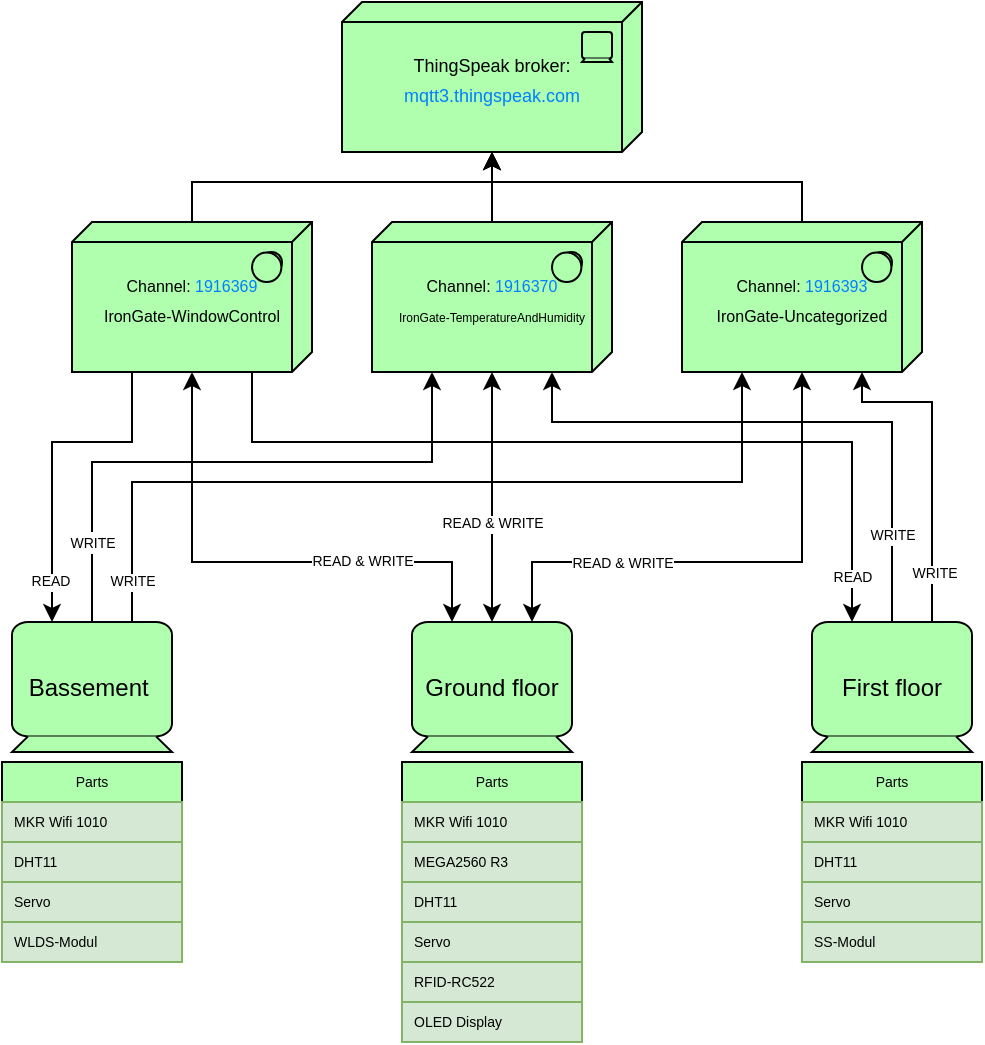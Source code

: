 <mxfile version="20.2.3" type="device"><diagram id="7aZ68ES1HsGmX9WmxV7w" name="Page-1"><mxGraphModel dx="710" dy="432" grid="1" gridSize="10" guides="1" tooltips="1" connect="1" arrows="1" fold="1" page="1" pageScale="1" pageWidth="850" pageHeight="1100" math="0" shadow="0"><root><mxCell id="0"/><mxCell id="1" parent="0"/><mxCell id="b0zdD6bC3od3PfZ5eIQX-22" style="edgeStyle=orthogonalEdgeStyle;rounded=0;orthogonalLoop=1;jettySize=auto;html=1;exitX=0.25;exitY=0;exitDx=0;exitDy=0;exitPerimeter=0;entryX=0.25;entryY=1;entryDx=0;entryDy=0;entryPerimeter=0;fontSize=9;fontColor=#007FFF;startArrow=classic;startFill=1;endArrow=none;endFill=0;" edge="1" parent="1" source="b0zdD6bC3od3PfZ5eIQX-1" target="b0zdD6bC3od3PfZ5eIQX-10"><mxGeometry relative="1" as="geometry"><Array as="points"><mxPoint x="110" y="300"/><mxPoint x="150" y="300"/></Array></mxGeometry></mxCell><mxCell id="b0zdD6bC3od3PfZ5eIQX-25" value="READ" style="edgeLabel;html=1;align=center;verticalAlign=middle;resizable=0;points=[];fontSize=7;fontColor=#000000;" vertex="1" connectable="0" parent="b0zdD6bC3od3PfZ5eIQX-22"><mxGeometry x="-0.754" y="1" relative="1" as="geometry"><mxPoint as="offset"/></mxGeometry></mxCell><mxCell id="b0zdD6bC3od3PfZ5eIQX-23" style="edgeStyle=orthogonalEdgeStyle;rounded=0;orthogonalLoop=1;jettySize=auto;html=1;entryX=0.25;entryY=1;entryDx=0;entryDy=0;entryPerimeter=0;fontSize=9;fontColor=#007FFF;startArrow=none;startFill=0;endArrow=classic;endFill=1;" edge="1" parent="1" source="b0zdD6bC3od3PfZ5eIQX-1" target="b0zdD6bC3od3PfZ5eIQX-8"><mxGeometry relative="1" as="geometry"><Array as="points"><mxPoint x="130" y="310"/><mxPoint x="300" y="310"/></Array></mxGeometry></mxCell><mxCell id="b0zdD6bC3od3PfZ5eIQX-26" value="&lt;span style=&quot;font-size: 7px;&quot;&gt;WRITE&lt;/span&gt;" style="edgeLabel;html=1;align=center;verticalAlign=middle;resizable=0;points=[];fontSize=9;fontColor=#000000;" vertex="1" connectable="0" parent="b0zdD6bC3od3PfZ5eIQX-23"><mxGeometry x="-0.866" y="1" relative="1" as="geometry"><mxPoint x="1" y="-20" as="offset"/></mxGeometry></mxCell><mxCell id="b0zdD6bC3od3PfZ5eIQX-24" style="edgeStyle=orthogonalEdgeStyle;rounded=0;orthogonalLoop=1;jettySize=auto;html=1;exitX=0.75;exitY=0;exitDx=0;exitDy=0;exitPerimeter=0;entryX=0.25;entryY=1;entryDx=0;entryDy=0;entryPerimeter=0;fontSize=9;fontColor=#007FFF;startArrow=none;startFill=0;endArrow=classic;endFill=1;" edge="1" parent="1" source="b0zdD6bC3od3PfZ5eIQX-1" target="b0zdD6bC3od3PfZ5eIQX-9"><mxGeometry relative="1" as="geometry"><Array as="points"><mxPoint x="150" y="320"/><mxPoint x="455" y="320"/></Array></mxGeometry></mxCell><mxCell id="b0zdD6bC3od3PfZ5eIQX-27" value="WRITE" style="edgeLabel;html=1;align=center;verticalAlign=middle;resizable=0;points=[];fontSize=7;fontColor=#000000;" vertex="1" connectable="0" parent="b0zdD6bC3od3PfZ5eIQX-24"><mxGeometry x="-0.911" relative="1" as="geometry"><mxPoint y="-1" as="offset"/></mxGeometry></mxCell><mxCell id="b0zdD6bC3od3PfZ5eIQX-1" value="Bassement&amp;nbsp;" style="html=1;outlineConnect=0;whiteSpace=wrap;fillColor=#AFFFAF;shape=mxgraph.archimate3.device;" vertex="1" parent="1"><mxGeometry x="90" y="390" width="80" height="65" as="geometry"/></mxCell><mxCell id="b0zdD6bC3od3PfZ5eIQX-19" style="edgeStyle=orthogonalEdgeStyle;rounded=0;orthogonalLoop=1;jettySize=auto;html=1;exitX=0.75;exitY=0;exitDx=0;exitDy=0;exitPerimeter=0;entryX=0.5;entryY=1;entryDx=0;entryDy=0;entryPerimeter=0;fontSize=9;fontColor=#007FFF;startArrow=classic;startFill=1;endArrow=classic;endFill=1;" edge="1" parent="1" source="b0zdD6bC3od3PfZ5eIQX-2" target="b0zdD6bC3od3PfZ5eIQX-9"><mxGeometry relative="1" as="geometry"><Array as="points"><mxPoint x="350" y="360"/><mxPoint x="485" y="360"/></Array></mxGeometry></mxCell><mxCell id="b0zdD6bC3od3PfZ5eIQX-29" value="READ &amp;amp; WRITE" style="edgeLabel;html=1;align=center;verticalAlign=middle;resizable=0;points=[];fontSize=7;fontColor=#000000;" vertex="1" connectable="0" parent="b0zdD6bC3od3PfZ5eIQX-19"><mxGeometry x="-0.447" y="-1" relative="1" as="geometry"><mxPoint x="3" as="offset"/></mxGeometry></mxCell><mxCell id="b0zdD6bC3od3PfZ5eIQX-20" style="edgeStyle=orthogonalEdgeStyle;rounded=0;orthogonalLoop=1;jettySize=auto;html=1;entryX=0.5;entryY=1;entryDx=0;entryDy=0;entryPerimeter=0;fontSize=9;fontColor=#007FFF;startArrow=classic;startFill=1;endArrow=classic;endFill=1;" edge="1" parent="1" source="b0zdD6bC3od3PfZ5eIQX-2" target="b0zdD6bC3od3PfZ5eIQX-8"><mxGeometry relative="1" as="geometry"/></mxCell><mxCell id="b0zdD6bC3od3PfZ5eIQX-30" value="READ &amp;amp; WRITE" style="edgeLabel;html=1;align=center;verticalAlign=middle;resizable=0;points=[];fontSize=7;fontColor=#000000;" vertex="1" connectable="0" parent="b0zdD6bC3od3PfZ5eIQX-20"><mxGeometry x="-0.401" y="2" relative="1" as="geometry"><mxPoint x="2" y="-12" as="offset"/></mxGeometry></mxCell><mxCell id="b0zdD6bC3od3PfZ5eIQX-21" style="edgeStyle=orthogonalEdgeStyle;rounded=0;orthogonalLoop=1;jettySize=auto;html=1;exitX=0.25;exitY=0;exitDx=0;exitDy=0;exitPerimeter=0;fontSize=9;fontColor=#007FFF;startArrow=classic;startFill=1;endArrow=classic;endFill=1;" edge="1" parent="1" source="b0zdD6bC3od3PfZ5eIQX-2" target="b0zdD6bC3od3PfZ5eIQX-10"><mxGeometry relative="1" as="geometry"><Array as="points"><mxPoint x="310" y="360"/><mxPoint x="180" y="360"/></Array></mxGeometry></mxCell><mxCell id="b0zdD6bC3od3PfZ5eIQX-28" value="READ &amp;amp; WRITE" style="edgeLabel;html=1;align=center;verticalAlign=middle;resizable=0;points=[];fontSize=7;fontColor=#000000;" vertex="1" connectable="0" parent="b0zdD6bC3od3PfZ5eIQX-21"><mxGeometry x="-0.385" relative="1" as="geometry"><mxPoint x="3" as="offset"/></mxGeometry></mxCell><mxCell id="b0zdD6bC3od3PfZ5eIQX-2" value="Ground floor" style="html=1;outlineConnect=0;whiteSpace=wrap;fillColor=#AFFFAF;shape=mxgraph.archimate3.device;" vertex="1" parent="1"><mxGeometry x="290" y="390" width="80" height="65" as="geometry"/></mxCell><mxCell id="b0zdD6bC3od3PfZ5eIQX-14" style="edgeStyle=orthogonalEdgeStyle;rounded=0;orthogonalLoop=1;jettySize=auto;html=1;entryX=0.75;entryY=1;entryDx=0;entryDy=0;entryPerimeter=0;fontSize=9;fontColor=#007FFF;startArrow=classic;startFill=1;endArrow=none;endFill=0;" edge="1" parent="1" source="b0zdD6bC3od3PfZ5eIQX-3" target="b0zdD6bC3od3PfZ5eIQX-10"><mxGeometry relative="1" as="geometry"><Array as="points"><mxPoint x="510" y="300"/><mxPoint x="210" y="300"/></Array></mxGeometry></mxCell><mxCell id="b0zdD6bC3od3PfZ5eIQX-31" value="READ" style="edgeLabel;html=1;align=center;verticalAlign=middle;resizable=0;points=[];fontSize=7;fontColor=#000000;" vertex="1" connectable="0" parent="b0zdD6bC3od3PfZ5eIQX-14"><mxGeometry x="-0.894" relative="1" as="geometry"><mxPoint as="offset"/></mxGeometry></mxCell><mxCell id="b0zdD6bC3od3PfZ5eIQX-17" style="edgeStyle=orthogonalEdgeStyle;rounded=0;orthogonalLoop=1;jettySize=auto;html=1;entryX=0.75;entryY=1;entryDx=0;entryDy=0;entryPerimeter=0;fontSize=9;fontColor=#007FFF;startArrow=none;startFill=0;endArrow=classic;endFill=1;" edge="1" parent="1" source="b0zdD6bC3od3PfZ5eIQX-3" target="b0zdD6bC3od3PfZ5eIQX-8"><mxGeometry relative="1" as="geometry"><Array as="points"><mxPoint x="530" y="290"/><mxPoint x="360" y="290"/></Array></mxGeometry></mxCell><mxCell id="b0zdD6bC3od3PfZ5eIQX-32" value="WRITE" style="edgeLabel;html=1;align=center;verticalAlign=middle;resizable=0;points=[];fontSize=7;fontColor=#000000;" vertex="1" connectable="0" parent="b0zdD6bC3od3PfZ5eIQX-17"><mxGeometry x="-0.707" relative="1" as="geometry"><mxPoint as="offset"/></mxGeometry></mxCell><mxCell id="b0zdD6bC3od3PfZ5eIQX-18" style="edgeStyle=orthogonalEdgeStyle;rounded=0;orthogonalLoop=1;jettySize=auto;html=1;exitX=0.75;exitY=0;exitDx=0;exitDy=0;exitPerimeter=0;entryX=0.75;entryY=1;entryDx=0;entryDy=0;entryPerimeter=0;fontSize=9;fontColor=#007FFF;startArrow=none;startFill=0;endArrow=classic;endFill=1;" edge="1" parent="1" source="b0zdD6bC3od3PfZ5eIQX-3" target="b0zdD6bC3od3PfZ5eIQX-9"><mxGeometry relative="1" as="geometry"><Array as="points"><mxPoint x="550" y="280"/><mxPoint x="515" y="280"/></Array></mxGeometry></mxCell><mxCell id="b0zdD6bC3od3PfZ5eIQX-33" value="WRITE" style="edgeLabel;html=1;align=center;verticalAlign=middle;resizable=0;points=[];fontSize=7;fontColor=#000000;" vertex="1" connectable="0" parent="b0zdD6bC3od3PfZ5eIQX-18"><mxGeometry x="-0.696" y="-1" relative="1" as="geometry"><mxPoint as="offset"/></mxGeometry></mxCell><mxCell id="b0zdD6bC3od3PfZ5eIQX-3" value="First floor" style="html=1;outlineConnect=0;whiteSpace=wrap;fillColor=#AFFFAF;shape=mxgraph.archimate3.device;" vertex="1" parent="1"><mxGeometry x="490" y="390" width="80" height="65" as="geometry"/></mxCell><mxCell id="b0zdD6bC3od3PfZ5eIQX-4" value="&lt;font style=&quot;font-size: 9px;&quot;&gt;ThingSpeak broker:&lt;br&gt;&lt;font style=&quot;font-size: 9px;&quot; color=&quot;#007fff&quot;&gt;mqtt3.thingspeak.com&lt;/font&gt;&lt;/font&gt;" style="html=1;outlineConnect=0;whiteSpace=wrap;fillColor=#AFFFAF;shape=mxgraph.archimate3.tech;techType=device;" vertex="1" parent="1"><mxGeometry x="255" y="80" width="150" height="75" as="geometry"/></mxCell><mxCell id="b0zdD6bC3od3PfZ5eIQX-11" style="edgeStyle=orthogonalEdgeStyle;rounded=0;orthogonalLoop=1;jettySize=auto;html=1;entryX=0.5;entryY=1;entryDx=0;entryDy=0;entryPerimeter=0;startArrow=none;startFill=0;" edge="1" parent="1" source="b0zdD6bC3od3PfZ5eIQX-8" target="b0zdD6bC3od3PfZ5eIQX-4"><mxGeometry relative="1" as="geometry"/></mxCell><mxCell id="b0zdD6bC3od3PfZ5eIQX-8" value="&lt;font style=&quot;&quot;&gt;&lt;span style=&quot;font-size: 8px;&quot;&gt;Channel: &lt;/span&gt;&lt;font style=&quot;font-size: 8px;&quot; color=&quot;#007fff&quot;&gt;1916370&lt;/font&gt;&lt;br&gt;&lt;font style=&quot;font-size: 6px;&quot;&gt;IronGate-TemperatureAndHumidity&lt;/font&gt;&lt;br&gt;&lt;/font&gt;" style="html=1;outlineConnect=0;whiteSpace=wrap;fillColor=#AFFFAF;shape=mxgraph.archimate3.tech;techType=sysSw;" vertex="1" parent="1"><mxGeometry x="270" y="190" width="120" height="75" as="geometry"/></mxCell><mxCell id="b0zdD6bC3od3PfZ5eIQX-12" style="edgeStyle=orthogonalEdgeStyle;rounded=0;orthogonalLoop=1;jettySize=auto;html=1;entryX=0.5;entryY=1;entryDx=0;entryDy=0;entryPerimeter=0;startArrow=none;startFill=0;" edge="1" parent="1" source="b0zdD6bC3od3PfZ5eIQX-9" target="b0zdD6bC3od3PfZ5eIQX-4"><mxGeometry relative="1" as="geometry"><Array as="points"><mxPoint x="485" y="170"/><mxPoint x="330" y="170"/></Array></mxGeometry></mxCell><mxCell id="b0zdD6bC3od3PfZ5eIQX-9" value="&lt;font style=&quot;font-size: 8px;&quot;&gt;Channel:&amp;nbsp;&lt;font color=&quot;#007fff&quot;&gt;1916393&lt;/font&gt;&lt;br&gt;IronGate-Uncategorized&lt;/font&gt;" style="html=1;outlineConnect=0;whiteSpace=wrap;fillColor=#AFFFAF;shape=mxgraph.archimate3.tech;techType=sysSw;" vertex="1" parent="1"><mxGeometry x="425" y="190" width="120" height="75" as="geometry"/></mxCell><mxCell id="b0zdD6bC3od3PfZ5eIQX-13" style="edgeStyle=orthogonalEdgeStyle;rounded=0;orthogonalLoop=1;jettySize=auto;html=1;startArrow=none;startFill=0;entryX=0.5;entryY=1;entryDx=0;entryDy=0;entryPerimeter=0;" edge="1" parent="1" source="b0zdD6bC3od3PfZ5eIQX-10" target="b0zdD6bC3od3PfZ5eIQX-4"><mxGeometry relative="1" as="geometry"><mxPoint x="360" y="170" as="targetPoint"/><Array as="points"><mxPoint x="180" y="170"/><mxPoint x="330" y="170"/></Array></mxGeometry></mxCell><mxCell id="b0zdD6bC3od3PfZ5eIQX-10" value="&lt;font style=&quot;font-size: 8px;&quot;&gt;Channel: &lt;font color=&quot;#007fff&quot;&gt;1916369&lt;/font&gt;&lt;br&gt;IronGate-WindowControl&lt;/font&gt;" style="html=1;outlineConnect=0;whiteSpace=wrap;fillColor=#AFFFAF;shape=mxgraph.archimate3.tech;techType=sysSw;" vertex="1" parent="1"><mxGeometry x="120" y="190" width="120" height="75" as="geometry"/></mxCell><mxCell id="b0zdD6bC3od3PfZ5eIQX-38" value="Parts" style="swimlane;fontStyle=0;childLayout=stackLayout;horizontal=1;startSize=20;horizontalStack=0;resizeParent=1;resizeParentMax=0;resizeLast=0;collapsible=1;marginBottom=0;fontSize=7;fontColor=#000000;fillColor=#AFFFAF;" vertex="1" parent="1"><mxGeometry x="85" y="460" width="90" height="100" as="geometry"/></mxCell><mxCell id="b0zdD6bC3od3PfZ5eIQX-39" value="MKR Wifi 1010" style="text;strokeColor=#82b366;fillColor=#d5e8d4;align=left;verticalAlign=middle;spacingLeft=4;spacingRight=4;overflow=hidden;points=[[0,0.5],[1,0.5]];portConstraint=eastwest;rotatable=0;fontSize=7;" vertex="1" parent="b0zdD6bC3od3PfZ5eIQX-38"><mxGeometry y="20" width="90" height="20" as="geometry"/></mxCell><mxCell id="b0zdD6bC3od3PfZ5eIQX-40" value="DHT11" style="text;strokeColor=#82b366;fillColor=#d5e8d4;align=left;verticalAlign=middle;spacingLeft=4;spacingRight=4;overflow=hidden;points=[[0,0.5],[1,0.5]];portConstraint=eastwest;rotatable=0;fontSize=7;" vertex="1" parent="b0zdD6bC3od3PfZ5eIQX-38"><mxGeometry y="40" width="90" height="20" as="geometry"/></mxCell><mxCell id="b0zdD6bC3od3PfZ5eIQX-41" value="Servo" style="text;strokeColor=#82b366;fillColor=#d5e8d4;align=left;verticalAlign=middle;spacingLeft=4;spacingRight=4;overflow=hidden;points=[[0,0.5],[1,0.5]];portConstraint=eastwest;rotatable=0;fontSize=7;" vertex="1" parent="b0zdD6bC3od3PfZ5eIQX-38"><mxGeometry y="60" width="90" height="20" as="geometry"/></mxCell><mxCell id="b0zdD6bC3od3PfZ5eIQX-59" value="WLDS-Modul" style="text;strokeColor=#82b366;fillColor=#d5e8d4;align=left;verticalAlign=middle;spacingLeft=4;spacingRight=4;overflow=hidden;points=[[0,0.5],[1,0.5]];portConstraint=eastwest;rotatable=0;fontSize=7;" vertex="1" parent="b0zdD6bC3od3PfZ5eIQX-38"><mxGeometry y="80" width="90" height="20" as="geometry"/></mxCell><mxCell id="b0zdD6bC3od3PfZ5eIQX-50" value="Parts" style="swimlane;fontStyle=0;childLayout=stackLayout;horizontal=1;startSize=20;horizontalStack=0;resizeParent=1;resizeParentMax=0;resizeLast=0;collapsible=1;marginBottom=0;fontSize=7;fontColor=#000000;fillColor=#AFFFAF;gradientColor=none;" vertex="1" parent="1"><mxGeometry x="285" y="460" width="90" height="140" as="geometry"/></mxCell><mxCell id="b0zdD6bC3od3PfZ5eIQX-51" value="MKR Wifi 1010" style="text;strokeColor=#82b366;fillColor=#d5e8d4;align=left;verticalAlign=middle;spacingLeft=4;spacingRight=4;overflow=hidden;points=[[0,0.5],[1,0.5]];portConstraint=eastwest;rotatable=0;fontSize=7;" vertex="1" parent="b0zdD6bC3od3PfZ5eIQX-50"><mxGeometry y="20" width="90" height="20" as="geometry"/></mxCell><mxCell id="b0zdD6bC3od3PfZ5eIQX-52" value="MEGA2560 R3" style="text;strokeColor=#82b366;fillColor=#d5e8d4;align=left;verticalAlign=middle;spacingLeft=4;spacingRight=4;overflow=hidden;points=[[0,0.5],[1,0.5]];portConstraint=eastwest;rotatable=0;fontSize=7;" vertex="1" parent="b0zdD6bC3od3PfZ5eIQX-50"><mxGeometry y="40" width="90" height="20" as="geometry"/></mxCell><mxCell id="b0zdD6bC3od3PfZ5eIQX-53" value="DHT11" style="text;strokeColor=#82b366;fillColor=#d5e8d4;align=left;verticalAlign=middle;spacingLeft=4;spacingRight=4;overflow=hidden;points=[[0,0.5],[1,0.5]];portConstraint=eastwest;rotatable=0;fontSize=7;" vertex="1" parent="b0zdD6bC3od3PfZ5eIQX-50"><mxGeometry y="60" width="90" height="20" as="geometry"/></mxCell><mxCell id="b0zdD6bC3od3PfZ5eIQX-58" value="Servo" style="text;strokeColor=#82b366;fillColor=#d5e8d4;align=left;verticalAlign=middle;spacingLeft=4;spacingRight=4;overflow=hidden;points=[[0,0.5],[1,0.5]];portConstraint=eastwest;rotatable=0;fontSize=7;" vertex="1" parent="b0zdD6bC3od3PfZ5eIQX-50"><mxGeometry y="80" width="90" height="20" as="geometry"/></mxCell><mxCell id="b0zdD6bC3od3PfZ5eIQX-60" value="RFID-RC522" style="text;strokeColor=#82b366;fillColor=#d5e8d4;align=left;verticalAlign=middle;spacingLeft=4;spacingRight=4;overflow=hidden;points=[[0,0.5],[1,0.5]];portConstraint=eastwest;rotatable=0;fontSize=7;" vertex="1" parent="b0zdD6bC3od3PfZ5eIQX-50"><mxGeometry y="100" width="90" height="20" as="geometry"/></mxCell><mxCell id="b0zdD6bC3od3PfZ5eIQX-62" value="OLED Display" style="text;strokeColor=#82b366;fillColor=#d5e8d4;align=left;verticalAlign=middle;spacingLeft=4;spacingRight=4;overflow=hidden;points=[[0,0.5],[1,0.5]];portConstraint=eastwest;rotatable=0;fontSize=7;" vertex="1" parent="b0zdD6bC3od3PfZ5eIQX-50"><mxGeometry y="120" width="90" height="20" as="geometry"/></mxCell><mxCell id="b0zdD6bC3od3PfZ5eIQX-54" value="Parts" style="swimlane;fontStyle=0;childLayout=stackLayout;horizontal=1;startSize=20;horizontalStack=0;resizeParent=1;resizeParentMax=0;resizeLast=0;collapsible=1;marginBottom=0;fontSize=7;fontColor=#000000;fillColor=#AFFFAF;" vertex="1" parent="1"><mxGeometry x="485" y="460" width="90" height="100" as="geometry"/></mxCell><mxCell id="b0zdD6bC3od3PfZ5eIQX-55" value="MKR Wifi 1010" style="text;strokeColor=#82b366;fillColor=#d5e8d4;align=left;verticalAlign=middle;spacingLeft=4;spacingRight=4;overflow=hidden;points=[[0,0.5],[1,0.5]];portConstraint=eastwest;rotatable=0;fontSize=7;" vertex="1" parent="b0zdD6bC3od3PfZ5eIQX-54"><mxGeometry y="20" width="90" height="20" as="geometry"/></mxCell><mxCell id="b0zdD6bC3od3PfZ5eIQX-56" value="DHT11" style="text;strokeColor=#82b366;fillColor=#d5e8d4;align=left;verticalAlign=middle;spacingLeft=4;spacingRight=4;overflow=hidden;points=[[0,0.5],[1,0.5]];portConstraint=eastwest;rotatable=0;fontSize=7;" vertex="1" parent="b0zdD6bC3od3PfZ5eIQX-54"><mxGeometry y="40" width="90" height="20" as="geometry"/></mxCell><mxCell id="b0zdD6bC3od3PfZ5eIQX-57" value="Servo" style="text;strokeColor=#82b366;fillColor=#d5e8d4;align=left;verticalAlign=middle;spacingLeft=4;spacingRight=4;overflow=hidden;points=[[0,0.5],[1,0.5]];portConstraint=eastwest;rotatable=0;fontSize=7;" vertex="1" parent="b0zdD6bC3od3PfZ5eIQX-54"><mxGeometry y="60" width="90" height="20" as="geometry"/></mxCell><mxCell id="b0zdD6bC3od3PfZ5eIQX-61" value="SS-Modul" style="text;strokeColor=#82b366;fillColor=#d5e8d4;align=left;verticalAlign=middle;spacingLeft=4;spacingRight=4;overflow=hidden;points=[[0,0.5],[1,0.5]];portConstraint=eastwest;rotatable=0;fontSize=7;" vertex="1" parent="b0zdD6bC3od3PfZ5eIQX-54"><mxGeometry y="80" width="90" height="20" as="geometry"/></mxCell></root></mxGraphModel></diagram></mxfile>